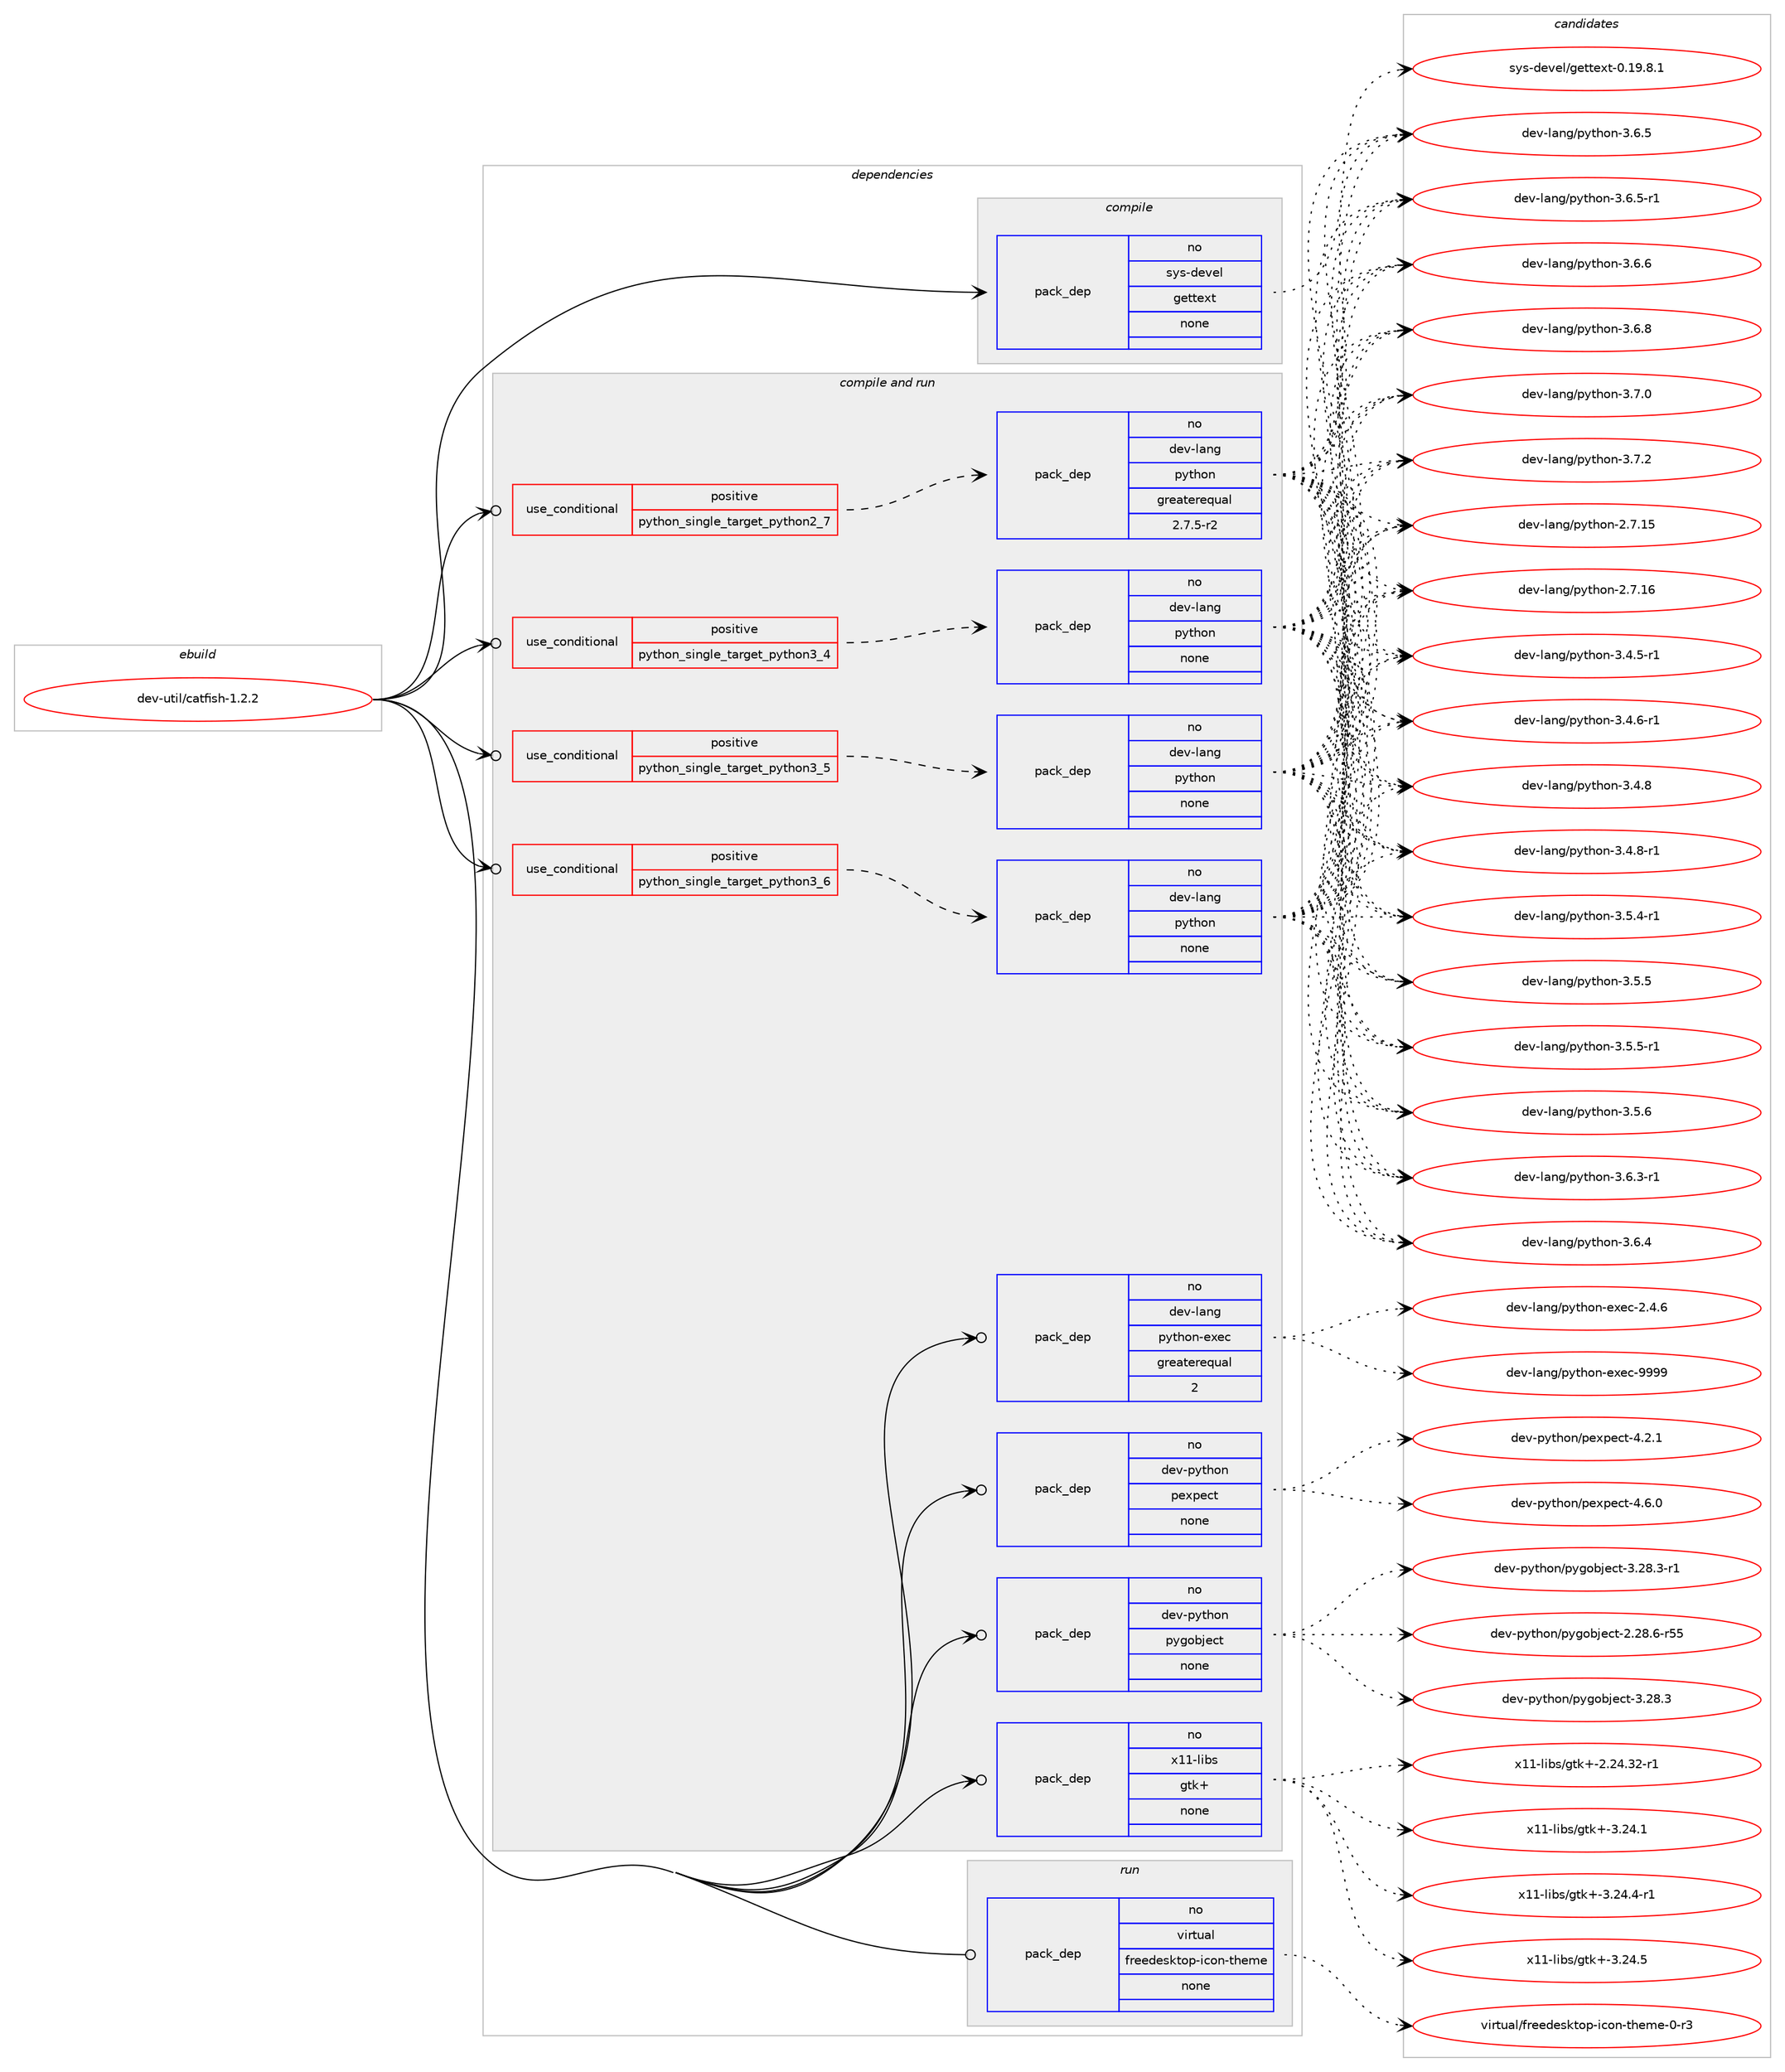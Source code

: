 digraph prolog {

# *************
# Graph options
# *************

newrank=true;
concentrate=true;
compound=true;
graph [rankdir=LR,fontname=Helvetica,fontsize=10,ranksep=1.5];#, ranksep=2.5, nodesep=0.2];
edge  [arrowhead=vee];
node  [fontname=Helvetica,fontsize=10];

# **********
# The ebuild
# **********

subgraph cluster_leftcol {
color=gray;
rank=same;
label=<<i>ebuild</i>>;
id [label="dev-util/catfish-1.2.2", color=red, width=4, href="../dev-util/catfish-1.2.2.svg"];
}

# ****************
# The dependencies
# ****************

subgraph cluster_midcol {
color=gray;
label=<<i>dependencies</i>>;
subgraph cluster_compile {
fillcolor="#eeeeee";
style=filled;
label=<<i>compile</i>>;
subgraph pack1095053 {
dependency1542082 [label=<<TABLE BORDER="0" CELLBORDER="1" CELLSPACING="0" CELLPADDING="4" WIDTH="220"><TR><TD ROWSPAN="6" CELLPADDING="30">pack_dep</TD></TR><TR><TD WIDTH="110">no</TD></TR><TR><TD>sys-devel</TD></TR><TR><TD>gettext</TD></TR><TR><TD>none</TD></TR><TR><TD></TD></TR></TABLE>>, shape=none, color=blue];
}
id:e -> dependency1542082:w [weight=20,style="solid",arrowhead="vee"];
}
subgraph cluster_compileandrun {
fillcolor="#eeeeee";
style=filled;
label=<<i>compile and run</i>>;
subgraph cond423424 {
dependency1542083 [label=<<TABLE BORDER="0" CELLBORDER="1" CELLSPACING="0" CELLPADDING="4"><TR><TD ROWSPAN="3" CELLPADDING="10">use_conditional</TD></TR><TR><TD>positive</TD></TR><TR><TD>python_single_target_python2_7</TD></TR></TABLE>>, shape=none, color=red];
subgraph pack1095054 {
dependency1542084 [label=<<TABLE BORDER="0" CELLBORDER="1" CELLSPACING="0" CELLPADDING="4" WIDTH="220"><TR><TD ROWSPAN="6" CELLPADDING="30">pack_dep</TD></TR><TR><TD WIDTH="110">no</TD></TR><TR><TD>dev-lang</TD></TR><TR><TD>python</TD></TR><TR><TD>greaterequal</TD></TR><TR><TD>2.7.5-r2</TD></TR></TABLE>>, shape=none, color=blue];
}
dependency1542083:e -> dependency1542084:w [weight=20,style="dashed",arrowhead="vee"];
}
id:e -> dependency1542083:w [weight=20,style="solid",arrowhead="odotvee"];
subgraph cond423425 {
dependency1542085 [label=<<TABLE BORDER="0" CELLBORDER="1" CELLSPACING="0" CELLPADDING="4"><TR><TD ROWSPAN="3" CELLPADDING="10">use_conditional</TD></TR><TR><TD>positive</TD></TR><TR><TD>python_single_target_python3_4</TD></TR></TABLE>>, shape=none, color=red];
subgraph pack1095055 {
dependency1542086 [label=<<TABLE BORDER="0" CELLBORDER="1" CELLSPACING="0" CELLPADDING="4" WIDTH="220"><TR><TD ROWSPAN="6" CELLPADDING="30">pack_dep</TD></TR><TR><TD WIDTH="110">no</TD></TR><TR><TD>dev-lang</TD></TR><TR><TD>python</TD></TR><TR><TD>none</TD></TR><TR><TD></TD></TR></TABLE>>, shape=none, color=blue];
}
dependency1542085:e -> dependency1542086:w [weight=20,style="dashed",arrowhead="vee"];
}
id:e -> dependency1542085:w [weight=20,style="solid",arrowhead="odotvee"];
subgraph cond423426 {
dependency1542087 [label=<<TABLE BORDER="0" CELLBORDER="1" CELLSPACING="0" CELLPADDING="4"><TR><TD ROWSPAN="3" CELLPADDING="10">use_conditional</TD></TR><TR><TD>positive</TD></TR><TR><TD>python_single_target_python3_5</TD></TR></TABLE>>, shape=none, color=red];
subgraph pack1095056 {
dependency1542088 [label=<<TABLE BORDER="0" CELLBORDER="1" CELLSPACING="0" CELLPADDING="4" WIDTH="220"><TR><TD ROWSPAN="6" CELLPADDING="30">pack_dep</TD></TR><TR><TD WIDTH="110">no</TD></TR><TR><TD>dev-lang</TD></TR><TR><TD>python</TD></TR><TR><TD>none</TD></TR><TR><TD></TD></TR></TABLE>>, shape=none, color=blue];
}
dependency1542087:e -> dependency1542088:w [weight=20,style="dashed",arrowhead="vee"];
}
id:e -> dependency1542087:w [weight=20,style="solid",arrowhead="odotvee"];
subgraph cond423427 {
dependency1542089 [label=<<TABLE BORDER="0" CELLBORDER="1" CELLSPACING="0" CELLPADDING="4"><TR><TD ROWSPAN="3" CELLPADDING="10">use_conditional</TD></TR><TR><TD>positive</TD></TR><TR><TD>python_single_target_python3_6</TD></TR></TABLE>>, shape=none, color=red];
subgraph pack1095057 {
dependency1542090 [label=<<TABLE BORDER="0" CELLBORDER="1" CELLSPACING="0" CELLPADDING="4" WIDTH="220"><TR><TD ROWSPAN="6" CELLPADDING="30">pack_dep</TD></TR><TR><TD WIDTH="110">no</TD></TR><TR><TD>dev-lang</TD></TR><TR><TD>python</TD></TR><TR><TD>none</TD></TR><TR><TD></TD></TR></TABLE>>, shape=none, color=blue];
}
dependency1542089:e -> dependency1542090:w [weight=20,style="dashed",arrowhead="vee"];
}
id:e -> dependency1542089:w [weight=20,style="solid",arrowhead="odotvee"];
subgraph pack1095058 {
dependency1542091 [label=<<TABLE BORDER="0" CELLBORDER="1" CELLSPACING="0" CELLPADDING="4" WIDTH="220"><TR><TD ROWSPAN="6" CELLPADDING="30">pack_dep</TD></TR><TR><TD WIDTH="110">no</TD></TR><TR><TD>dev-lang</TD></TR><TR><TD>python-exec</TD></TR><TR><TD>greaterequal</TD></TR><TR><TD>2</TD></TR></TABLE>>, shape=none, color=blue];
}
id:e -> dependency1542091:w [weight=20,style="solid",arrowhead="odotvee"];
subgraph pack1095059 {
dependency1542092 [label=<<TABLE BORDER="0" CELLBORDER="1" CELLSPACING="0" CELLPADDING="4" WIDTH="220"><TR><TD ROWSPAN="6" CELLPADDING="30">pack_dep</TD></TR><TR><TD WIDTH="110">no</TD></TR><TR><TD>dev-python</TD></TR><TR><TD>pexpect</TD></TR><TR><TD>none</TD></TR><TR><TD></TD></TR></TABLE>>, shape=none, color=blue];
}
id:e -> dependency1542092:w [weight=20,style="solid",arrowhead="odotvee"];
subgraph pack1095060 {
dependency1542093 [label=<<TABLE BORDER="0" CELLBORDER="1" CELLSPACING="0" CELLPADDING="4" WIDTH="220"><TR><TD ROWSPAN="6" CELLPADDING="30">pack_dep</TD></TR><TR><TD WIDTH="110">no</TD></TR><TR><TD>dev-python</TD></TR><TR><TD>pygobject</TD></TR><TR><TD>none</TD></TR><TR><TD></TD></TR></TABLE>>, shape=none, color=blue];
}
id:e -> dependency1542093:w [weight=20,style="solid",arrowhead="odotvee"];
subgraph pack1095061 {
dependency1542094 [label=<<TABLE BORDER="0" CELLBORDER="1" CELLSPACING="0" CELLPADDING="4" WIDTH="220"><TR><TD ROWSPAN="6" CELLPADDING="30">pack_dep</TD></TR><TR><TD WIDTH="110">no</TD></TR><TR><TD>x11-libs</TD></TR><TR><TD>gtk+</TD></TR><TR><TD>none</TD></TR><TR><TD></TD></TR></TABLE>>, shape=none, color=blue];
}
id:e -> dependency1542094:w [weight=20,style="solid",arrowhead="odotvee"];
}
subgraph cluster_run {
fillcolor="#eeeeee";
style=filled;
label=<<i>run</i>>;
subgraph pack1095062 {
dependency1542095 [label=<<TABLE BORDER="0" CELLBORDER="1" CELLSPACING="0" CELLPADDING="4" WIDTH="220"><TR><TD ROWSPAN="6" CELLPADDING="30">pack_dep</TD></TR><TR><TD WIDTH="110">no</TD></TR><TR><TD>virtual</TD></TR><TR><TD>freedesktop-icon-theme</TD></TR><TR><TD>none</TD></TR><TR><TD></TD></TR></TABLE>>, shape=none, color=blue];
}
id:e -> dependency1542095:w [weight=20,style="solid",arrowhead="odot"];
}
}

# **************
# The candidates
# **************

subgraph cluster_choices {
rank=same;
color=gray;
label=<<i>candidates</i>>;

subgraph choice1095053 {
color=black;
nodesep=1;
choice1151211154510010111810110847103101116116101120116454846495746564649 [label="sys-devel/gettext-0.19.8.1", color=red, width=4,href="../sys-devel/gettext-0.19.8.1.svg"];
dependency1542082:e -> choice1151211154510010111810110847103101116116101120116454846495746564649:w [style=dotted,weight="100"];
}
subgraph choice1095054 {
color=black;
nodesep=1;
choice10010111845108971101034711212111610411111045504655464953 [label="dev-lang/python-2.7.15", color=red, width=4,href="../dev-lang/python-2.7.15.svg"];
choice10010111845108971101034711212111610411111045504655464954 [label="dev-lang/python-2.7.16", color=red, width=4,href="../dev-lang/python-2.7.16.svg"];
choice1001011184510897110103471121211161041111104551465246534511449 [label="dev-lang/python-3.4.5-r1", color=red, width=4,href="../dev-lang/python-3.4.5-r1.svg"];
choice1001011184510897110103471121211161041111104551465246544511449 [label="dev-lang/python-3.4.6-r1", color=red, width=4,href="../dev-lang/python-3.4.6-r1.svg"];
choice100101118451089711010347112121116104111110455146524656 [label="dev-lang/python-3.4.8", color=red, width=4,href="../dev-lang/python-3.4.8.svg"];
choice1001011184510897110103471121211161041111104551465246564511449 [label="dev-lang/python-3.4.8-r1", color=red, width=4,href="../dev-lang/python-3.4.8-r1.svg"];
choice1001011184510897110103471121211161041111104551465346524511449 [label="dev-lang/python-3.5.4-r1", color=red, width=4,href="../dev-lang/python-3.5.4-r1.svg"];
choice100101118451089711010347112121116104111110455146534653 [label="dev-lang/python-3.5.5", color=red, width=4,href="../dev-lang/python-3.5.5.svg"];
choice1001011184510897110103471121211161041111104551465346534511449 [label="dev-lang/python-3.5.5-r1", color=red, width=4,href="../dev-lang/python-3.5.5-r1.svg"];
choice100101118451089711010347112121116104111110455146534654 [label="dev-lang/python-3.5.6", color=red, width=4,href="../dev-lang/python-3.5.6.svg"];
choice1001011184510897110103471121211161041111104551465446514511449 [label="dev-lang/python-3.6.3-r1", color=red, width=4,href="../dev-lang/python-3.6.3-r1.svg"];
choice100101118451089711010347112121116104111110455146544652 [label="dev-lang/python-3.6.4", color=red, width=4,href="../dev-lang/python-3.6.4.svg"];
choice100101118451089711010347112121116104111110455146544653 [label="dev-lang/python-3.6.5", color=red, width=4,href="../dev-lang/python-3.6.5.svg"];
choice1001011184510897110103471121211161041111104551465446534511449 [label="dev-lang/python-3.6.5-r1", color=red, width=4,href="../dev-lang/python-3.6.5-r1.svg"];
choice100101118451089711010347112121116104111110455146544654 [label="dev-lang/python-3.6.6", color=red, width=4,href="../dev-lang/python-3.6.6.svg"];
choice100101118451089711010347112121116104111110455146544656 [label="dev-lang/python-3.6.8", color=red, width=4,href="../dev-lang/python-3.6.8.svg"];
choice100101118451089711010347112121116104111110455146554648 [label="dev-lang/python-3.7.0", color=red, width=4,href="../dev-lang/python-3.7.0.svg"];
choice100101118451089711010347112121116104111110455146554650 [label="dev-lang/python-3.7.2", color=red, width=4,href="../dev-lang/python-3.7.2.svg"];
dependency1542084:e -> choice10010111845108971101034711212111610411111045504655464953:w [style=dotted,weight="100"];
dependency1542084:e -> choice10010111845108971101034711212111610411111045504655464954:w [style=dotted,weight="100"];
dependency1542084:e -> choice1001011184510897110103471121211161041111104551465246534511449:w [style=dotted,weight="100"];
dependency1542084:e -> choice1001011184510897110103471121211161041111104551465246544511449:w [style=dotted,weight="100"];
dependency1542084:e -> choice100101118451089711010347112121116104111110455146524656:w [style=dotted,weight="100"];
dependency1542084:e -> choice1001011184510897110103471121211161041111104551465246564511449:w [style=dotted,weight="100"];
dependency1542084:e -> choice1001011184510897110103471121211161041111104551465346524511449:w [style=dotted,weight="100"];
dependency1542084:e -> choice100101118451089711010347112121116104111110455146534653:w [style=dotted,weight="100"];
dependency1542084:e -> choice1001011184510897110103471121211161041111104551465346534511449:w [style=dotted,weight="100"];
dependency1542084:e -> choice100101118451089711010347112121116104111110455146534654:w [style=dotted,weight="100"];
dependency1542084:e -> choice1001011184510897110103471121211161041111104551465446514511449:w [style=dotted,weight="100"];
dependency1542084:e -> choice100101118451089711010347112121116104111110455146544652:w [style=dotted,weight="100"];
dependency1542084:e -> choice100101118451089711010347112121116104111110455146544653:w [style=dotted,weight="100"];
dependency1542084:e -> choice1001011184510897110103471121211161041111104551465446534511449:w [style=dotted,weight="100"];
dependency1542084:e -> choice100101118451089711010347112121116104111110455146544654:w [style=dotted,weight="100"];
dependency1542084:e -> choice100101118451089711010347112121116104111110455146544656:w [style=dotted,weight="100"];
dependency1542084:e -> choice100101118451089711010347112121116104111110455146554648:w [style=dotted,weight="100"];
dependency1542084:e -> choice100101118451089711010347112121116104111110455146554650:w [style=dotted,weight="100"];
}
subgraph choice1095055 {
color=black;
nodesep=1;
choice10010111845108971101034711212111610411111045504655464953 [label="dev-lang/python-2.7.15", color=red, width=4,href="../dev-lang/python-2.7.15.svg"];
choice10010111845108971101034711212111610411111045504655464954 [label="dev-lang/python-2.7.16", color=red, width=4,href="../dev-lang/python-2.7.16.svg"];
choice1001011184510897110103471121211161041111104551465246534511449 [label="dev-lang/python-3.4.5-r1", color=red, width=4,href="../dev-lang/python-3.4.5-r1.svg"];
choice1001011184510897110103471121211161041111104551465246544511449 [label="dev-lang/python-3.4.6-r1", color=red, width=4,href="../dev-lang/python-3.4.6-r1.svg"];
choice100101118451089711010347112121116104111110455146524656 [label="dev-lang/python-3.4.8", color=red, width=4,href="../dev-lang/python-3.4.8.svg"];
choice1001011184510897110103471121211161041111104551465246564511449 [label="dev-lang/python-3.4.8-r1", color=red, width=4,href="../dev-lang/python-3.4.8-r1.svg"];
choice1001011184510897110103471121211161041111104551465346524511449 [label="dev-lang/python-3.5.4-r1", color=red, width=4,href="../dev-lang/python-3.5.4-r1.svg"];
choice100101118451089711010347112121116104111110455146534653 [label="dev-lang/python-3.5.5", color=red, width=4,href="../dev-lang/python-3.5.5.svg"];
choice1001011184510897110103471121211161041111104551465346534511449 [label="dev-lang/python-3.5.5-r1", color=red, width=4,href="../dev-lang/python-3.5.5-r1.svg"];
choice100101118451089711010347112121116104111110455146534654 [label="dev-lang/python-3.5.6", color=red, width=4,href="../dev-lang/python-3.5.6.svg"];
choice1001011184510897110103471121211161041111104551465446514511449 [label="dev-lang/python-3.6.3-r1", color=red, width=4,href="../dev-lang/python-3.6.3-r1.svg"];
choice100101118451089711010347112121116104111110455146544652 [label="dev-lang/python-3.6.4", color=red, width=4,href="../dev-lang/python-3.6.4.svg"];
choice100101118451089711010347112121116104111110455146544653 [label="dev-lang/python-3.6.5", color=red, width=4,href="../dev-lang/python-3.6.5.svg"];
choice1001011184510897110103471121211161041111104551465446534511449 [label="dev-lang/python-3.6.5-r1", color=red, width=4,href="../dev-lang/python-3.6.5-r1.svg"];
choice100101118451089711010347112121116104111110455146544654 [label="dev-lang/python-3.6.6", color=red, width=4,href="../dev-lang/python-3.6.6.svg"];
choice100101118451089711010347112121116104111110455146544656 [label="dev-lang/python-3.6.8", color=red, width=4,href="../dev-lang/python-3.6.8.svg"];
choice100101118451089711010347112121116104111110455146554648 [label="dev-lang/python-3.7.0", color=red, width=4,href="../dev-lang/python-3.7.0.svg"];
choice100101118451089711010347112121116104111110455146554650 [label="dev-lang/python-3.7.2", color=red, width=4,href="../dev-lang/python-3.7.2.svg"];
dependency1542086:e -> choice10010111845108971101034711212111610411111045504655464953:w [style=dotted,weight="100"];
dependency1542086:e -> choice10010111845108971101034711212111610411111045504655464954:w [style=dotted,weight="100"];
dependency1542086:e -> choice1001011184510897110103471121211161041111104551465246534511449:w [style=dotted,weight="100"];
dependency1542086:e -> choice1001011184510897110103471121211161041111104551465246544511449:w [style=dotted,weight="100"];
dependency1542086:e -> choice100101118451089711010347112121116104111110455146524656:w [style=dotted,weight="100"];
dependency1542086:e -> choice1001011184510897110103471121211161041111104551465246564511449:w [style=dotted,weight="100"];
dependency1542086:e -> choice1001011184510897110103471121211161041111104551465346524511449:w [style=dotted,weight="100"];
dependency1542086:e -> choice100101118451089711010347112121116104111110455146534653:w [style=dotted,weight="100"];
dependency1542086:e -> choice1001011184510897110103471121211161041111104551465346534511449:w [style=dotted,weight="100"];
dependency1542086:e -> choice100101118451089711010347112121116104111110455146534654:w [style=dotted,weight="100"];
dependency1542086:e -> choice1001011184510897110103471121211161041111104551465446514511449:w [style=dotted,weight="100"];
dependency1542086:e -> choice100101118451089711010347112121116104111110455146544652:w [style=dotted,weight="100"];
dependency1542086:e -> choice100101118451089711010347112121116104111110455146544653:w [style=dotted,weight="100"];
dependency1542086:e -> choice1001011184510897110103471121211161041111104551465446534511449:w [style=dotted,weight="100"];
dependency1542086:e -> choice100101118451089711010347112121116104111110455146544654:w [style=dotted,weight="100"];
dependency1542086:e -> choice100101118451089711010347112121116104111110455146544656:w [style=dotted,weight="100"];
dependency1542086:e -> choice100101118451089711010347112121116104111110455146554648:w [style=dotted,weight="100"];
dependency1542086:e -> choice100101118451089711010347112121116104111110455146554650:w [style=dotted,weight="100"];
}
subgraph choice1095056 {
color=black;
nodesep=1;
choice10010111845108971101034711212111610411111045504655464953 [label="dev-lang/python-2.7.15", color=red, width=4,href="../dev-lang/python-2.7.15.svg"];
choice10010111845108971101034711212111610411111045504655464954 [label="dev-lang/python-2.7.16", color=red, width=4,href="../dev-lang/python-2.7.16.svg"];
choice1001011184510897110103471121211161041111104551465246534511449 [label="dev-lang/python-3.4.5-r1", color=red, width=4,href="../dev-lang/python-3.4.5-r1.svg"];
choice1001011184510897110103471121211161041111104551465246544511449 [label="dev-lang/python-3.4.6-r1", color=red, width=4,href="../dev-lang/python-3.4.6-r1.svg"];
choice100101118451089711010347112121116104111110455146524656 [label="dev-lang/python-3.4.8", color=red, width=4,href="../dev-lang/python-3.4.8.svg"];
choice1001011184510897110103471121211161041111104551465246564511449 [label="dev-lang/python-3.4.8-r1", color=red, width=4,href="../dev-lang/python-3.4.8-r1.svg"];
choice1001011184510897110103471121211161041111104551465346524511449 [label="dev-lang/python-3.5.4-r1", color=red, width=4,href="../dev-lang/python-3.5.4-r1.svg"];
choice100101118451089711010347112121116104111110455146534653 [label="dev-lang/python-3.5.5", color=red, width=4,href="../dev-lang/python-3.5.5.svg"];
choice1001011184510897110103471121211161041111104551465346534511449 [label="dev-lang/python-3.5.5-r1", color=red, width=4,href="../dev-lang/python-3.5.5-r1.svg"];
choice100101118451089711010347112121116104111110455146534654 [label="dev-lang/python-3.5.6", color=red, width=4,href="../dev-lang/python-3.5.6.svg"];
choice1001011184510897110103471121211161041111104551465446514511449 [label="dev-lang/python-3.6.3-r1", color=red, width=4,href="../dev-lang/python-3.6.3-r1.svg"];
choice100101118451089711010347112121116104111110455146544652 [label="dev-lang/python-3.6.4", color=red, width=4,href="../dev-lang/python-3.6.4.svg"];
choice100101118451089711010347112121116104111110455146544653 [label="dev-lang/python-3.6.5", color=red, width=4,href="../dev-lang/python-3.6.5.svg"];
choice1001011184510897110103471121211161041111104551465446534511449 [label="dev-lang/python-3.6.5-r1", color=red, width=4,href="../dev-lang/python-3.6.5-r1.svg"];
choice100101118451089711010347112121116104111110455146544654 [label="dev-lang/python-3.6.6", color=red, width=4,href="../dev-lang/python-3.6.6.svg"];
choice100101118451089711010347112121116104111110455146544656 [label="dev-lang/python-3.6.8", color=red, width=4,href="../dev-lang/python-3.6.8.svg"];
choice100101118451089711010347112121116104111110455146554648 [label="dev-lang/python-3.7.0", color=red, width=4,href="../dev-lang/python-3.7.0.svg"];
choice100101118451089711010347112121116104111110455146554650 [label="dev-lang/python-3.7.2", color=red, width=4,href="../dev-lang/python-3.7.2.svg"];
dependency1542088:e -> choice10010111845108971101034711212111610411111045504655464953:w [style=dotted,weight="100"];
dependency1542088:e -> choice10010111845108971101034711212111610411111045504655464954:w [style=dotted,weight="100"];
dependency1542088:e -> choice1001011184510897110103471121211161041111104551465246534511449:w [style=dotted,weight="100"];
dependency1542088:e -> choice1001011184510897110103471121211161041111104551465246544511449:w [style=dotted,weight="100"];
dependency1542088:e -> choice100101118451089711010347112121116104111110455146524656:w [style=dotted,weight="100"];
dependency1542088:e -> choice1001011184510897110103471121211161041111104551465246564511449:w [style=dotted,weight="100"];
dependency1542088:e -> choice1001011184510897110103471121211161041111104551465346524511449:w [style=dotted,weight="100"];
dependency1542088:e -> choice100101118451089711010347112121116104111110455146534653:w [style=dotted,weight="100"];
dependency1542088:e -> choice1001011184510897110103471121211161041111104551465346534511449:w [style=dotted,weight="100"];
dependency1542088:e -> choice100101118451089711010347112121116104111110455146534654:w [style=dotted,weight="100"];
dependency1542088:e -> choice1001011184510897110103471121211161041111104551465446514511449:w [style=dotted,weight="100"];
dependency1542088:e -> choice100101118451089711010347112121116104111110455146544652:w [style=dotted,weight="100"];
dependency1542088:e -> choice100101118451089711010347112121116104111110455146544653:w [style=dotted,weight="100"];
dependency1542088:e -> choice1001011184510897110103471121211161041111104551465446534511449:w [style=dotted,weight="100"];
dependency1542088:e -> choice100101118451089711010347112121116104111110455146544654:w [style=dotted,weight="100"];
dependency1542088:e -> choice100101118451089711010347112121116104111110455146544656:w [style=dotted,weight="100"];
dependency1542088:e -> choice100101118451089711010347112121116104111110455146554648:w [style=dotted,weight="100"];
dependency1542088:e -> choice100101118451089711010347112121116104111110455146554650:w [style=dotted,weight="100"];
}
subgraph choice1095057 {
color=black;
nodesep=1;
choice10010111845108971101034711212111610411111045504655464953 [label="dev-lang/python-2.7.15", color=red, width=4,href="../dev-lang/python-2.7.15.svg"];
choice10010111845108971101034711212111610411111045504655464954 [label="dev-lang/python-2.7.16", color=red, width=4,href="../dev-lang/python-2.7.16.svg"];
choice1001011184510897110103471121211161041111104551465246534511449 [label="dev-lang/python-3.4.5-r1", color=red, width=4,href="../dev-lang/python-3.4.5-r1.svg"];
choice1001011184510897110103471121211161041111104551465246544511449 [label="dev-lang/python-3.4.6-r1", color=red, width=4,href="../dev-lang/python-3.4.6-r1.svg"];
choice100101118451089711010347112121116104111110455146524656 [label="dev-lang/python-3.4.8", color=red, width=4,href="../dev-lang/python-3.4.8.svg"];
choice1001011184510897110103471121211161041111104551465246564511449 [label="dev-lang/python-3.4.8-r1", color=red, width=4,href="../dev-lang/python-3.4.8-r1.svg"];
choice1001011184510897110103471121211161041111104551465346524511449 [label="dev-lang/python-3.5.4-r1", color=red, width=4,href="../dev-lang/python-3.5.4-r1.svg"];
choice100101118451089711010347112121116104111110455146534653 [label="dev-lang/python-3.5.5", color=red, width=4,href="../dev-lang/python-3.5.5.svg"];
choice1001011184510897110103471121211161041111104551465346534511449 [label="dev-lang/python-3.5.5-r1", color=red, width=4,href="../dev-lang/python-3.5.5-r1.svg"];
choice100101118451089711010347112121116104111110455146534654 [label="dev-lang/python-3.5.6", color=red, width=4,href="../dev-lang/python-3.5.6.svg"];
choice1001011184510897110103471121211161041111104551465446514511449 [label="dev-lang/python-3.6.3-r1", color=red, width=4,href="../dev-lang/python-3.6.3-r1.svg"];
choice100101118451089711010347112121116104111110455146544652 [label="dev-lang/python-3.6.4", color=red, width=4,href="../dev-lang/python-3.6.4.svg"];
choice100101118451089711010347112121116104111110455146544653 [label="dev-lang/python-3.6.5", color=red, width=4,href="../dev-lang/python-3.6.5.svg"];
choice1001011184510897110103471121211161041111104551465446534511449 [label="dev-lang/python-3.6.5-r1", color=red, width=4,href="../dev-lang/python-3.6.5-r1.svg"];
choice100101118451089711010347112121116104111110455146544654 [label="dev-lang/python-3.6.6", color=red, width=4,href="../dev-lang/python-3.6.6.svg"];
choice100101118451089711010347112121116104111110455146544656 [label="dev-lang/python-3.6.8", color=red, width=4,href="../dev-lang/python-3.6.8.svg"];
choice100101118451089711010347112121116104111110455146554648 [label="dev-lang/python-3.7.0", color=red, width=4,href="../dev-lang/python-3.7.0.svg"];
choice100101118451089711010347112121116104111110455146554650 [label="dev-lang/python-3.7.2", color=red, width=4,href="../dev-lang/python-3.7.2.svg"];
dependency1542090:e -> choice10010111845108971101034711212111610411111045504655464953:w [style=dotted,weight="100"];
dependency1542090:e -> choice10010111845108971101034711212111610411111045504655464954:w [style=dotted,weight="100"];
dependency1542090:e -> choice1001011184510897110103471121211161041111104551465246534511449:w [style=dotted,weight="100"];
dependency1542090:e -> choice1001011184510897110103471121211161041111104551465246544511449:w [style=dotted,weight="100"];
dependency1542090:e -> choice100101118451089711010347112121116104111110455146524656:w [style=dotted,weight="100"];
dependency1542090:e -> choice1001011184510897110103471121211161041111104551465246564511449:w [style=dotted,weight="100"];
dependency1542090:e -> choice1001011184510897110103471121211161041111104551465346524511449:w [style=dotted,weight="100"];
dependency1542090:e -> choice100101118451089711010347112121116104111110455146534653:w [style=dotted,weight="100"];
dependency1542090:e -> choice1001011184510897110103471121211161041111104551465346534511449:w [style=dotted,weight="100"];
dependency1542090:e -> choice100101118451089711010347112121116104111110455146534654:w [style=dotted,weight="100"];
dependency1542090:e -> choice1001011184510897110103471121211161041111104551465446514511449:w [style=dotted,weight="100"];
dependency1542090:e -> choice100101118451089711010347112121116104111110455146544652:w [style=dotted,weight="100"];
dependency1542090:e -> choice100101118451089711010347112121116104111110455146544653:w [style=dotted,weight="100"];
dependency1542090:e -> choice1001011184510897110103471121211161041111104551465446534511449:w [style=dotted,weight="100"];
dependency1542090:e -> choice100101118451089711010347112121116104111110455146544654:w [style=dotted,weight="100"];
dependency1542090:e -> choice100101118451089711010347112121116104111110455146544656:w [style=dotted,weight="100"];
dependency1542090:e -> choice100101118451089711010347112121116104111110455146554648:w [style=dotted,weight="100"];
dependency1542090:e -> choice100101118451089711010347112121116104111110455146554650:w [style=dotted,weight="100"];
}
subgraph choice1095058 {
color=black;
nodesep=1;
choice1001011184510897110103471121211161041111104510112010199455046524654 [label="dev-lang/python-exec-2.4.6", color=red, width=4,href="../dev-lang/python-exec-2.4.6.svg"];
choice10010111845108971101034711212111610411111045101120101994557575757 [label="dev-lang/python-exec-9999", color=red, width=4,href="../dev-lang/python-exec-9999.svg"];
dependency1542091:e -> choice1001011184510897110103471121211161041111104510112010199455046524654:w [style=dotted,weight="100"];
dependency1542091:e -> choice10010111845108971101034711212111610411111045101120101994557575757:w [style=dotted,weight="100"];
}
subgraph choice1095059 {
color=black;
nodesep=1;
choice100101118451121211161041111104711210112011210199116455246504649 [label="dev-python/pexpect-4.2.1", color=red, width=4,href="../dev-python/pexpect-4.2.1.svg"];
choice100101118451121211161041111104711210112011210199116455246544648 [label="dev-python/pexpect-4.6.0", color=red, width=4,href="../dev-python/pexpect-4.6.0.svg"];
dependency1542092:e -> choice100101118451121211161041111104711210112011210199116455246504649:w [style=dotted,weight="100"];
dependency1542092:e -> choice100101118451121211161041111104711210112011210199116455246544648:w [style=dotted,weight="100"];
}
subgraph choice1095060 {
color=black;
nodesep=1;
choice1001011184511212111610411111047112121103111981061019911645504650564654451145353 [label="dev-python/pygobject-2.28.6-r55", color=red, width=4,href="../dev-python/pygobject-2.28.6-r55.svg"];
choice1001011184511212111610411111047112121103111981061019911645514650564651 [label="dev-python/pygobject-3.28.3", color=red, width=4,href="../dev-python/pygobject-3.28.3.svg"];
choice10010111845112121116104111110471121211031119810610199116455146505646514511449 [label="dev-python/pygobject-3.28.3-r1", color=red, width=4,href="../dev-python/pygobject-3.28.3-r1.svg"];
dependency1542093:e -> choice1001011184511212111610411111047112121103111981061019911645504650564654451145353:w [style=dotted,weight="100"];
dependency1542093:e -> choice1001011184511212111610411111047112121103111981061019911645514650564651:w [style=dotted,weight="100"];
dependency1542093:e -> choice10010111845112121116104111110471121211031119810610199116455146505646514511449:w [style=dotted,weight="100"];
}
subgraph choice1095061 {
color=black;
nodesep=1;
choice12049494510810598115471031161074345504650524651504511449 [label="x11-libs/gtk+-2.24.32-r1", color=red, width=4,href="../x11-libs/gtk+-2.24.32-r1.svg"];
choice12049494510810598115471031161074345514650524649 [label="x11-libs/gtk+-3.24.1", color=red, width=4,href="../x11-libs/gtk+-3.24.1.svg"];
choice120494945108105981154710311610743455146505246524511449 [label="x11-libs/gtk+-3.24.4-r1", color=red, width=4,href="../x11-libs/gtk+-3.24.4-r1.svg"];
choice12049494510810598115471031161074345514650524653 [label="x11-libs/gtk+-3.24.5", color=red, width=4,href="../x11-libs/gtk+-3.24.5.svg"];
dependency1542094:e -> choice12049494510810598115471031161074345504650524651504511449:w [style=dotted,weight="100"];
dependency1542094:e -> choice12049494510810598115471031161074345514650524649:w [style=dotted,weight="100"];
dependency1542094:e -> choice120494945108105981154710311610743455146505246524511449:w [style=dotted,weight="100"];
dependency1542094:e -> choice12049494510810598115471031161074345514650524653:w [style=dotted,weight="100"];
}
subgraph choice1095062 {
color=black;
nodesep=1;
choice118105114116117971084710211410110110010111510711611111245105991111104511610410110910145484511451 [label="virtual/freedesktop-icon-theme-0-r3", color=red, width=4,href="../virtual/freedesktop-icon-theme-0-r3.svg"];
dependency1542095:e -> choice118105114116117971084710211410110110010111510711611111245105991111104511610410110910145484511451:w [style=dotted,weight="100"];
}
}

}

